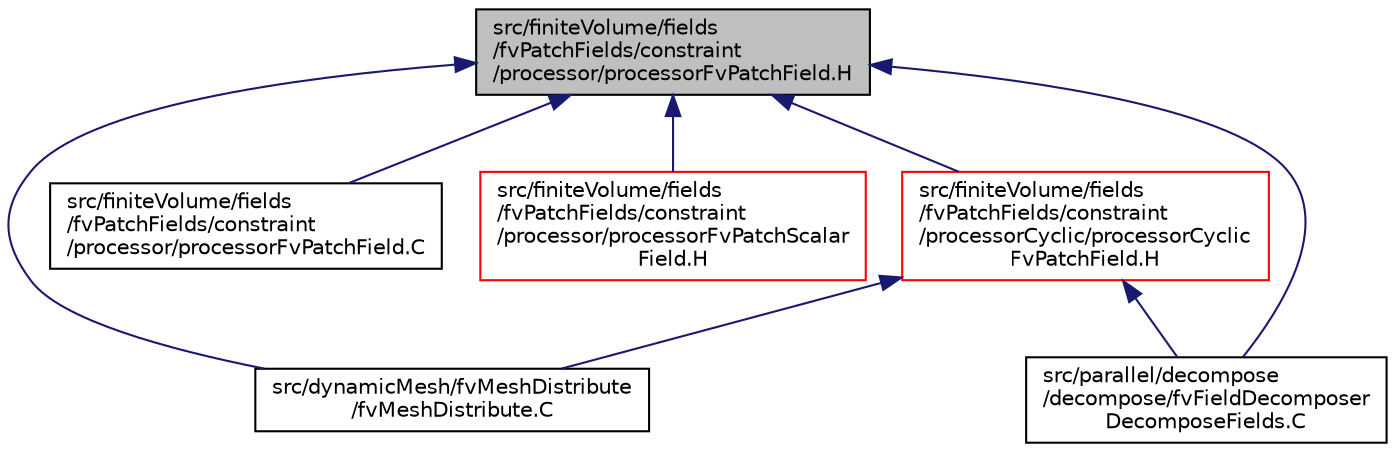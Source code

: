 digraph "src/finiteVolume/fields/fvPatchFields/constraint/processor/processorFvPatchField.H"
{
  bgcolor="transparent";
  edge [fontname="Helvetica",fontsize="10",labelfontname="Helvetica",labelfontsize="10"];
  node [fontname="Helvetica",fontsize="10",shape=record];
  Node276 [label="src/finiteVolume/fields\l/fvPatchFields/constraint\l/processor/processorFvPatchField.H",height=0.2,width=0.4,color="black", fillcolor="grey75", style="filled", fontcolor="black"];
  Node276 -> Node277 [dir="back",color="midnightblue",fontsize="10",style="solid",fontname="Helvetica"];
  Node277 [label="src/dynamicMesh/fvMeshDistribute\l/fvMeshDistribute.C",height=0.2,width=0.4,color="black",URL="$a00416.html"];
  Node276 -> Node278 [dir="back",color="midnightblue",fontsize="10",style="solid",fontname="Helvetica"];
  Node278 [label="src/finiteVolume/fields\l/fvPatchFields/constraint\l/processor/processorFvPatchField.C",height=0.2,width=0.4,color="black",URL="$a01808.html"];
  Node276 -> Node279 [dir="back",color="midnightblue",fontsize="10",style="solid",fontname="Helvetica"];
  Node279 [label="src/finiteVolume/fields\l/fvPatchFields/constraint\l/processor/processorFvPatchScalar\lField.H",height=0.2,width=0.4,color="red",URL="$a01826.html"];
  Node276 -> Node283 [dir="back",color="midnightblue",fontsize="10",style="solid",fontname="Helvetica"];
  Node283 [label="src/finiteVolume/fields\l/fvPatchFields/constraint\l/processorCyclic/processorCyclic\lFvPatchField.H",height=0.2,width=0.4,color="red",URL="$a01832.html"];
  Node283 -> Node277 [dir="back",color="midnightblue",fontsize="10",style="solid",fontname="Helvetica"];
  Node283 -> Node287 [dir="back",color="midnightblue",fontsize="10",style="solid",fontname="Helvetica"];
  Node287 [label="src/parallel/decompose\l/decompose/fvFieldDecomposer\lDecomposeFields.C",height=0.2,width=0.4,color="black",URL="$a13841.html"];
  Node276 -> Node287 [dir="back",color="midnightblue",fontsize="10",style="solid",fontname="Helvetica"];
}
